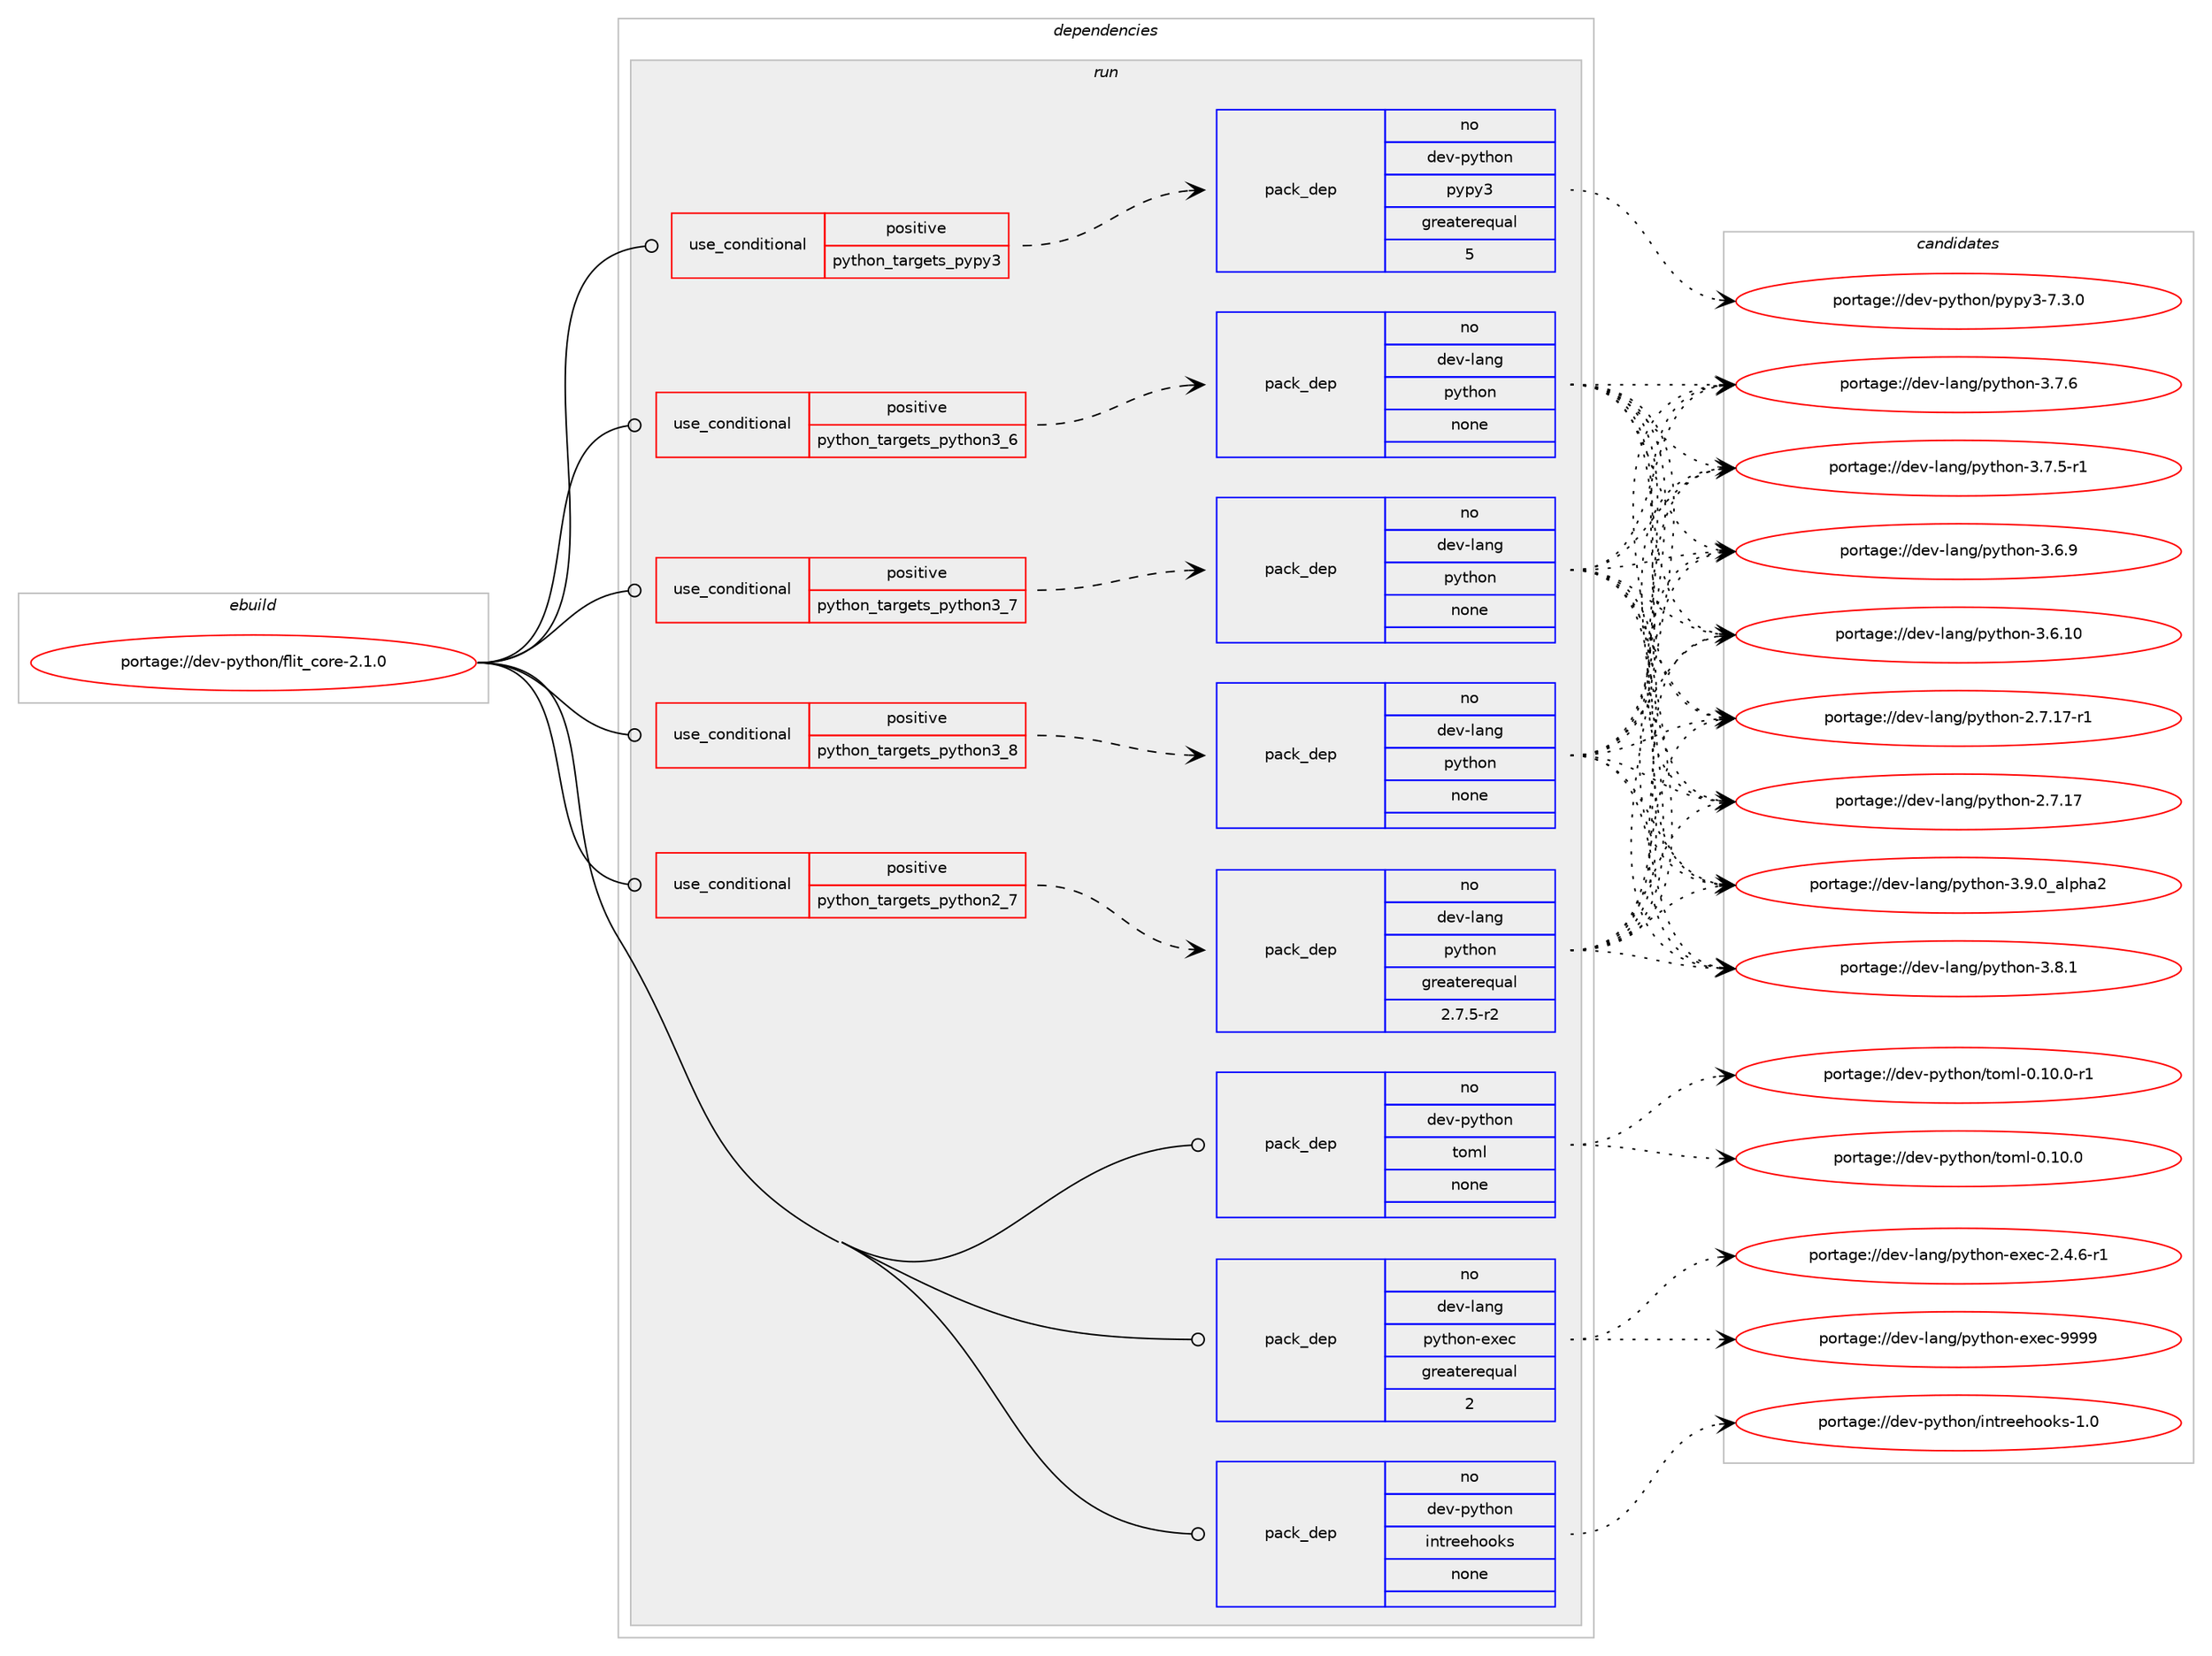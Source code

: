 digraph prolog {

# *************
# Graph options
# *************

newrank=true;
concentrate=true;
compound=true;
graph [rankdir=LR,fontname=Helvetica,fontsize=10,ranksep=1.5];#, ranksep=2.5, nodesep=0.2];
edge  [arrowhead=vee];
node  [fontname=Helvetica,fontsize=10];

# **********
# The ebuild
# **********

subgraph cluster_leftcol {
color=gray;
label=<<i>ebuild</i>>;
id [label="portage://dev-python/flit_core-2.1.0", color=red, width=4, href="../dev-python/flit_core-2.1.0.svg"];
}

# ****************
# The dependencies
# ****************

subgraph cluster_midcol {
color=gray;
label=<<i>dependencies</i>>;
subgraph cluster_compile {
fillcolor="#eeeeee";
style=filled;
label=<<i>compile</i>>;
}
subgraph cluster_compileandrun {
fillcolor="#eeeeee";
style=filled;
label=<<i>compile and run</i>>;
}
subgraph cluster_run {
fillcolor="#eeeeee";
style=filled;
label=<<i>run</i>>;
subgraph cond115661 {
dependency460082 [label=<<TABLE BORDER="0" CELLBORDER="1" CELLSPACING="0" CELLPADDING="4"><TR><TD ROWSPAN="3" CELLPADDING="10">use_conditional</TD></TR><TR><TD>positive</TD></TR><TR><TD>python_targets_pypy3</TD></TR></TABLE>>, shape=none, color=red];
subgraph pack339431 {
dependency460083 [label=<<TABLE BORDER="0" CELLBORDER="1" CELLSPACING="0" CELLPADDING="4" WIDTH="220"><TR><TD ROWSPAN="6" CELLPADDING="30">pack_dep</TD></TR><TR><TD WIDTH="110">no</TD></TR><TR><TD>dev-python</TD></TR><TR><TD>pypy3</TD></TR><TR><TD>greaterequal</TD></TR><TR><TD>5</TD></TR></TABLE>>, shape=none, color=blue];
}
dependency460082:e -> dependency460083:w [weight=20,style="dashed",arrowhead="vee"];
}
id:e -> dependency460082:w [weight=20,style="solid",arrowhead="odot"];
subgraph cond115662 {
dependency460084 [label=<<TABLE BORDER="0" CELLBORDER="1" CELLSPACING="0" CELLPADDING="4"><TR><TD ROWSPAN="3" CELLPADDING="10">use_conditional</TD></TR><TR><TD>positive</TD></TR><TR><TD>python_targets_python2_7</TD></TR></TABLE>>, shape=none, color=red];
subgraph pack339432 {
dependency460085 [label=<<TABLE BORDER="0" CELLBORDER="1" CELLSPACING="0" CELLPADDING="4" WIDTH="220"><TR><TD ROWSPAN="6" CELLPADDING="30">pack_dep</TD></TR><TR><TD WIDTH="110">no</TD></TR><TR><TD>dev-lang</TD></TR><TR><TD>python</TD></TR><TR><TD>greaterequal</TD></TR><TR><TD>2.7.5-r2</TD></TR></TABLE>>, shape=none, color=blue];
}
dependency460084:e -> dependency460085:w [weight=20,style="dashed",arrowhead="vee"];
}
id:e -> dependency460084:w [weight=20,style="solid",arrowhead="odot"];
subgraph cond115663 {
dependency460086 [label=<<TABLE BORDER="0" CELLBORDER="1" CELLSPACING="0" CELLPADDING="4"><TR><TD ROWSPAN="3" CELLPADDING="10">use_conditional</TD></TR><TR><TD>positive</TD></TR><TR><TD>python_targets_python3_6</TD></TR></TABLE>>, shape=none, color=red];
subgraph pack339433 {
dependency460087 [label=<<TABLE BORDER="0" CELLBORDER="1" CELLSPACING="0" CELLPADDING="4" WIDTH="220"><TR><TD ROWSPAN="6" CELLPADDING="30">pack_dep</TD></TR><TR><TD WIDTH="110">no</TD></TR><TR><TD>dev-lang</TD></TR><TR><TD>python</TD></TR><TR><TD>none</TD></TR><TR><TD></TD></TR></TABLE>>, shape=none, color=blue];
}
dependency460086:e -> dependency460087:w [weight=20,style="dashed",arrowhead="vee"];
}
id:e -> dependency460086:w [weight=20,style="solid",arrowhead="odot"];
subgraph cond115664 {
dependency460088 [label=<<TABLE BORDER="0" CELLBORDER="1" CELLSPACING="0" CELLPADDING="4"><TR><TD ROWSPAN="3" CELLPADDING="10">use_conditional</TD></TR><TR><TD>positive</TD></TR><TR><TD>python_targets_python3_7</TD></TR></TABLE>>, shape=none, color=red];
subgraph pack339434 {
dependency460089 [label=<<TABLE BORDER="0" CELLBORDER="1" CELLSPACING="0" CELLPADDING="4" WIDTH="220"><TR><TD ROWSPAN="6" CELLPADDING="30">pack_dep</TD></TR><TR><TD WIDTH="110">no</TD></TR><TR><TD>dev-lang</TD></TR><TR><TD>python</TD></TR><TR><TD>none</TD></TR><TR><TD></TD></TR></TABLE>>, shape=none, color=blue];
}
dependency460088:e -> dependency460089:w [weight=20,style="dashed",arrowhead="vee"];
}
id:e -> dependency460088:w [weight=20,style="solid",arrowhead="odot"];
subgraph cond115665 {
dependency460090 [label=<<TABLE BORDER="0" CELLBORDER="1" CELLSPACING="0" CELLPADDING="4"><TR><TD ROWSPAN="3" CELLPADDING="10">use_conditional</TD></TR><TR><TD>positive</TD></TR><TR><TD>python_targets_python3_8</TD></TR></TABLE>>, shape=none, color=red];
subgraph pack339435 {
dependency460091 [label=<<TABLE BORDER="0" CELLBORDER="1" CELLSPACING="0" CELLPADDING="4" WIDTH="220"><TR><TD ROWSPAN="6" CELLPADDING="30">pack_dep</TD></TR><TR><TD WIDTH="110">no</TD></TR><TR><TD>dev-lang</TD></TR><TR><TD>python</TD></TR><TR><TD>none</TD></TR><TR><TD></TD></TR></TABLE>>, shape=none, color=blue];
}
dependency460090:e -> dependency460091:w [weight=20,style="dashed",arrowhead="vee"];
}
id:e -> dependency460090:w [weight=20,style="solid",arrowhead="odot"];
subgraph pack339436 {
dependency460092 [label=<<TABLE BORDER="0" CELLBORDER="1" CELLSPACING="0" CELLPADDING="4" WIDTH="220"><TR><TD ROWSPAN="6" CELLPADDING="30">pack_dep</TD></TR><TR><TD WIDTH="110">no</TD></TR><TR><TD>dev-lang</TD></TR><TR><TD>python-exec</TD></TR><TR><TD>greaterequal</TD></TR><TR><TD>2</TD></TR></TABLE>>, shape=none, color=blue];
}
id:e -> dependency460092:w [weight=20,style="solid",arrowhead="odot"];
subgraph pack339437 {
dependency460093 [label=<<TABLE BORDER="0" CELLBORDER="1" CELLSPACING="0" CELLPADDING="4" WIDTH="220"><TR><TD ROWSPAN="6" CELLPADDING="30">pack_dep</TD></TR><TR><TD WIDTH="110">no</TD></TR><TR><TD>dev-python</TD></TR><TR><TD>intreehooks</TD></TR><TR><TD>none</TD></TR><TR><TD></TD></TR></TABLE>>, shape=none, color=blue];
}
id:e -> dependency460093:w [weight=20,style="solid",arrowhead="odot"];
subgraph pack339438 {
dependency460094 [label=<<TABLE BORDER="0" CELLBORDER="1" CELLSPACING="0" CELLPADDING="4" WIDTH="220"><TR><TD ROWSPAN="6" CELLPADDING="30">pack_dep</TD></TR><TR><TD WIDTH="110">no</TD></TR><TR><TD>dev-python</TD></TR><TR><TD>toml</TD></TR><TR><TD>none</TD></TR><TR><TD></TD></TR></TABLE>>, shape=none, color=blue];
}
id:e -> dependency460094:w [weight=20,style="solid",arrowhead="odot"];
}
}

# **************
# The candidates
# **************

subgraph cluster_choices {
rank=same;
color=gray;
label=<<i>candidates</i>>;

subgraph choice339431 {
color=black;
nodesep=1;
choice100101118451121211161041111104711212111212151455546514648 [label="portage://dev-python/pypy3-7.3.0", color=red, width=4,href="../dev-python/pypy3-7.3.0.svg"];
dependency460083:e -> choice100101118451121211161041111104711212111212151455546514648:w [style=dotted,weight="100"];
}
subgraph choice339432 {
color=black;
nodesep=1;
choice10010111845108971101034711212111610411111045514657464895971081121049750 [label="portage://dev-lang/python-3.9.0_alpha2", color=red, width=4,href="../dev-lang/python-3.9.0_alpha2.svg"];
choice100101118451089711010347112121116104111110455146564649 [label="portage://dev-lang/python-3.8.1", color=red, width=4,href="../dev-lang/python-3.8.1.svg"];
choice100101118451089711010347112121116104111110455146554654 [label="portage://dev-lang/python-3.7.6", color=red, width=4,href="../dev-lang/python-3.7.6.svg"];
choice1001011184510897110103471121211161041111104551465546534511449 [label="portage://dev-lang/python-3.7.5-r1", color=red, width=4,href="../dev-lang/python-3.7.5-r1.svg"];
choice100101118451089711010347112121116104111110455146544657 [label="portage://dev-lang/python-3.6.9", color=red, width=4,href="../dev-lang/python-3.6.9.svg"];
choice10010111845108971101034711212111610411111045514654464948 [label="portage://dev-lang/python-3.6.10", color=red, width=4,href="../dev-lang/python-3.6.10.svg"];
choice100101118451089711010347112121116104111110455046554649554511449 [label="portage://dev-lang/python-2.7.17-r1", color=red, width=4,href="../dev-lang/python-2.7.17-r1.svg"];
choice10010111845108971101034711212111610411111045504655464955 [label="portage://dev-lang/python-2.7.17", color=red, width=4,href="../dev-lang/python-2.7.17.svg"];
dependency460085:e -> choice10010111845108971101034711212111610411111045514657464895971081121049750:w [style=dotted,weight="100"];
dependency460085:e -> choice100101118451089711010347112121116104111110455146564649:w [style=dotted,weight="100"];
dependency460085:e -> choice100101118451089711010347112121116104111110455146554654:w [style=dotted,weight="100"];
dependency460085:e -> choice1001011184510897110103471121211161041111104551465546534511449:w [style=dotted,weight="100"];
dependency460085:e -> choice100101118451089711010347112121116104111110455146544657:w [style=dotted,weight="100"];
dependency460085:e -> choice10010111845108971101034711212111610411111045514654464948:w [style=dotted,weight="100"];
dependency460085:e -> choice100101118451089711010347112121116104111110455046554649554511449:w [style=dotted,weight="100"];
dependency460085:e -> choice10010111845108971101034711212111610411111045504655464955:w [style=dotted,weight="100"];
}
subgraph choice339433 {
color=black;
nodesep=1;
choice10010111845108971101034711212111610411111045514657464895971081121049750 [label="portage://dev-lang/python-3.9.0_alpha2", color=red, width=4,href="../dev-lang/python-3.9.0_alpha2.svg"];
choice100101118451089711010347112121116104111110455146564649 [label="portage://dev-lang/python-3.8.1", color=red, width=4,href="../dev-lang/python-3.8.1.svg"];
choice100101118451089711010347112121116104111110455146554654 [label="portage://dev-lang/python-3.7.6", color=red, width=4,href="../dev-lang/python-3.7.6.svg"];
choice1001011184510897110103471121211161041111104551465546534511449 [label="portage://dev-lang/python-3.7.5-r1", color=red, width=4,href="../dev-lang/python-3.7.5-r1.svg"];
choice100101118451089711010347112121116104111110455146544657 [label="portage://dev-lang/python-3.6.9", color=red, width=4,href="../dev-lang/python-3.6.9.svg"];
choice10010111845108971101034711212111610411111045514654464948 [label="portage://dev-lang/python-3.6.10", color=red, width=4,href="../dev-lang/python-3.6.10.svg"];
choice100101118451089711010347112121116104111110455046554649554511449 [label="portage://dev-lang/python-2.7.17-r1", color=red, width=4,href="../dev-lang/python-2.7.17-r1.svg"];
choice10010111845108971101034711212111610411111045504655464955 [label="portage://dev-lang/python-2.7.17", color=red, width=4,href="../dev-lang/python-2.7.17.svg"];
dependency460087:e -> choice10010111845108971101034711212111610411111045514657464895971081121049750:w [style=dotted,weight="100"];
dependency460087:e -> choice100101118451089711010347112121116104111110455146564649:w [style=dotted,weight="100"];
dependency460087:e -> choice100101118451089711010347112121116104111110455146554654:w [style=dotted,weight="100"];
dependency460087:e -> choice1001011184510897110103471121211161041111104551465546534511449:w [style=dotted,weight="100"];
dependency460087:e -> choice100101118451089711010347112121116104111110455146544657:w [style=dotted,weight="100"];
dependency460087:e -> choice10010111845108971101034711212111610411111045514654464948:w [style=dotted,weight="100"];
dependency460087:e -> choice100101118451089711010347112121116104111110455046554649554511449:w [style=dotted,weight="100"];
dependency460087:e -> choice10010111845108971101034711212111610411111045504655464955:w [style=dotted,weight="100"];
}
subgraph choice339434 {
color=black;
nodesep=1;
choice10010111845108971101034711212111610411111045514657464895971081121049750 [label="portage://dev-lang/python-3.9.0_alpha2", color=red, width=4,href="../dev-lang/python-3.9.0_alpha2.svg"];
choice100101118451089711010347112121116104111110455146564649 [label="portage://dev-lang/python-3.8.1", color=red, width=4,href="../dev-lang/python-3.8.1.svg"];
choice100101118451089711010347112121116104111110455146554654 [label="portage://dev-lang/python-3.7.6", color=red, width=4,href="../dev-lang/python-3.7.6.svg"];
choice1001011184510897110103471121211161041111104551465546534511449 [label="portage://dev-lang/python-3.7.5-r1", color=red, width=4,href="../dev-lang/python-3.7.5-r1.svg"];
choice100101118451089711010347112121116104111110455146544657 [label="portage://dev-lang/python-3.6.9", color=red, width=4,href="../dev-lang/python-3.6.9.svg"];
choice10010111845108971101034711212111610411111045514654464948 [label="portage://dev-lang/python-3.6.10", color=red, width=4,href="../dev-lang/python-3.6.10.svg"];
choice100101118451089711010347112121116104111110455046554649554511449 [label="portage://dev-lang/python-2.7.17-r1", color=red, width=4,href="../dev-lang/python-2.7.17-r1.svg"];
choice10010111845108971101034711212111610411111045504655464955 [label="portage://dev-lang/python-2.7.17", color=red, width=4,href="../dev-lang/python-2.7.17.svg"];
dependency460089:e -> choice10010111845108971101034711212111610411111045514657464895971081121049750:w [style=dotted,weight="100"];
dependency460089:e -> choice100101118451089711010347112121116104111110455146564649:w [style=dotted,weight="100"];
dependency460089:e -> choice100101118451089711010347112121116104111110455146554654:w [style=dotted,weight="100"];
dependency460089:e -> choice1001011184510897110103471121211161041111104551465546534511449:w [style=dotted,weight="100"];
dependency460089:e -> choice100101118451089711010347112121116104111110455146544657:w [style=dotted,weight="100"];
dependency460089:e -> choice10010111845108971101034711212111610411111045514654464948:w [style=dotted,weight="100"];
dependency460089:e -> choice100101118451089711010347112121116104111110455046554649554511449:w [style=dotted,weight="100"];
dependency460089:e -> choice10010111845108971101034711212111610411111045504655464955:w [style=dotted,weight="100"];
}
subgraph choice339435 {
color=black;
nodesep=1;
choice10010111845108971101034711212111610411111045514657464895971081121049750 [label="portage://dev-lang/python-3.9.0_alpha2", color=red, width=4,href="../dev-lang/python-3.9.0_alpha2.svg"];
choice100101118451089711010347112121116104111110455146564649 [label="portage://dev-lang/python-3.8.1", color=red, width=4,href="../dev-lang/python-3.8.1.svg"];
choice100101118451089711010347112121116104111110455146554654 [label="portage://dev-lang/python-3.7.6", color=red, width=4,href="../dev-lang/python-3.7.6.svg"];
choice1001011184510897110103471121211161041111104551465546534511449 [label="portage://dev-lang/python-3.7.5-r1", color=red, width=4,href="../dev-lang/python-3.7.5-r1.svg"];
choice100101118451089711010347112121116104111110455146544657 [label="portage://dev-lang/python-3.6.9", color=red, width=4,href="../dev-lang/python-3.6.9.svg"];
choice10010111845108971101034711212111610411111045514654464948 [label="portage://dev-lang/python-3.6.10", color=red, width=4,href="../dev-lang/python-3.6.10.svg"];
choice100101118451089711010347112121116104111110455046554649554511449 [label="portage://dev-lang/python-2.7.17-r1", color=red, width=4,href="../dev-lang/python-2.7.17-r1.svg"];
choice10010111845108971101034711212111610411111045504655464955 [label="portage://dev-lang/python-2.7.17", color=red, width=4,href="../dev-lang/python-2.7.17.svg"];
dependency460091:e -> choice10010111845108971101034711212111610411111045514657464895971081121049750:w [style=dotted,weight="100"];
dependency460091:e -> choice100101118451089711010347112121116104111110455146564649:w [style=dotted,weight="100"];
dependency460091:e -> choice100101118451089711010347112121116104111110455146554654:w [style=dotted,weight="100"];
dependency460091:e -> choice1001011184510897110103471121211161041111104551465546534511449:w [style=dotted,weight="100"];
dependency460091:e -> choice100101118451089711010347112121116104111110455146544657:w [style=dotted,weight="100"];
dependency460091:e -> choice10010111845108971101034711212111610411111045514654464948:w [style=dotted,weight="100"];
dependency460091:e -> choice100101118451089711010347112121116104111110455046554649554511449:w [style=dotted,weight="100"];
dependency460091:e -> choice10010111845108971101034711212111610411111045504655464955:w [style=dotted,weight="100"];
}
subgraph choice339436 {
color=black;
nodesep=1;
choice10010111845108971101034711212111610411111045101120101994557575757 [label="portage://dev-lang/python-exec-9999", color=red, width=4,href="../dev-lang/python-exec-9999.svg"];
choice10010111845108971101034711212111610411111045101120101994550465246544511449 [label="portage://dev-lang/python-exec-2.4.6-r1", color=red, width=4,href="../dev-lang/python-exec-2.4.6-r1.svg"];
dependency460092:e -> choice10010111845108971101034711212111610411111045101120101994557575757:w [style=dotted,weight="100"];
dependency460092:e -> choice10010111845108971101034711212111610411111045101120101994550465246544511449:w [style=dotted,weight="100"];
}
subgraph choice339437 {
color=black;
nodesep=1;
choice100101118451121211161041111104710511011611410110110411111110711545494648 [label="portage://dev-python/intreehooks-1.0", color=red, width=4,href="../dev-python/intreehooks-1.0.svg"];
dependency460093:e -> choice100101118451121211161041111104710511011611410110110411111110711545494648:w [style=dotted,weight="100"];
}
subgraph choice339438 {
color=black;
nodesep=1;
choice1001011184511212111610411111047116111109108454846494846484511449 [label="portage://dev-python/toml-0.10.0-r1", color=red, width=4,href="../dev-python/toml-0.10.0-r1.svg"];
choice100101118451121211161041111104711611110910845484649484648 [label="portage://dev-python/toml-0.10.0", color=red, width=4,href="../dev-python/toml-0.10.0.svg"];
dependency460094:e -> choice1001011184511212111610411111047116111109108454846494846484511449:w [style=dotted,weight="100"];
dependency460094:e -> choice100101118451121211161041111104711611110910845484649484648:w [style=dotted,weight="100"];
}
}

}
